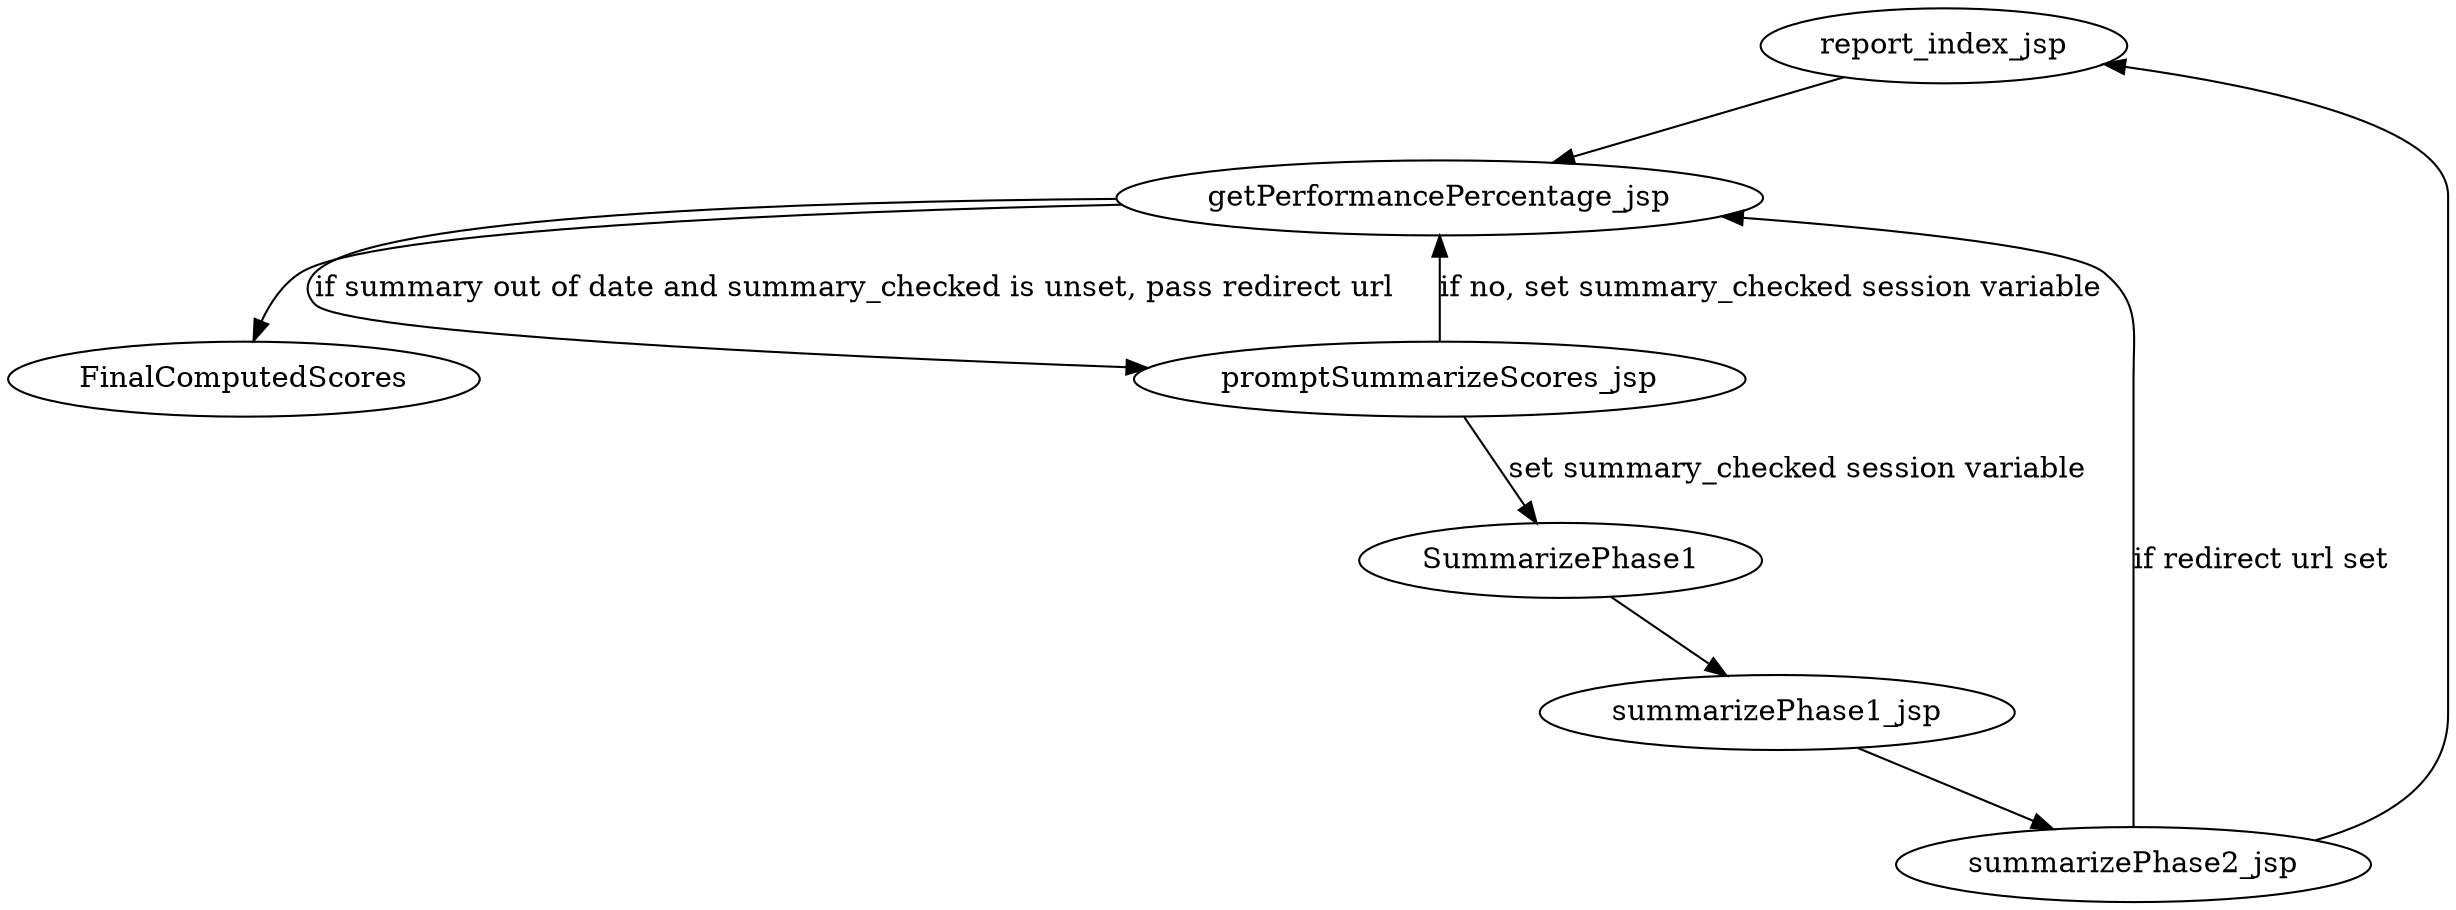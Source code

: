 digraph FinalComputedScores {

report_index_jsp -> getPerformancePercentage_jsp;

getPerformancePercentage_jsp -> FinalComputedScores;

getPerformancePercentage_jsp -> promptSummarizeScores_jsp [label="if summary out of date and summary_checked is unset, pass redirect url"];


promptSummarizeScores_jsp -> SummarizePhase1 [label="set summary_checked session variable"];

promptSummarizeScores_jsp -> getPerformancePercentage_jsp [label="if no, set summary_checked session variable"];


SummarizePhase1 -> summarizePhase1_jsp;

summarizePhase1_jsp -> summarizePhase2_jsp;

summarizePhase2_jsp -> report_index_jsp;

summarizePhase2_jsp -> getPerformancePercentage_jsp [label="if redirect url set"];


}

